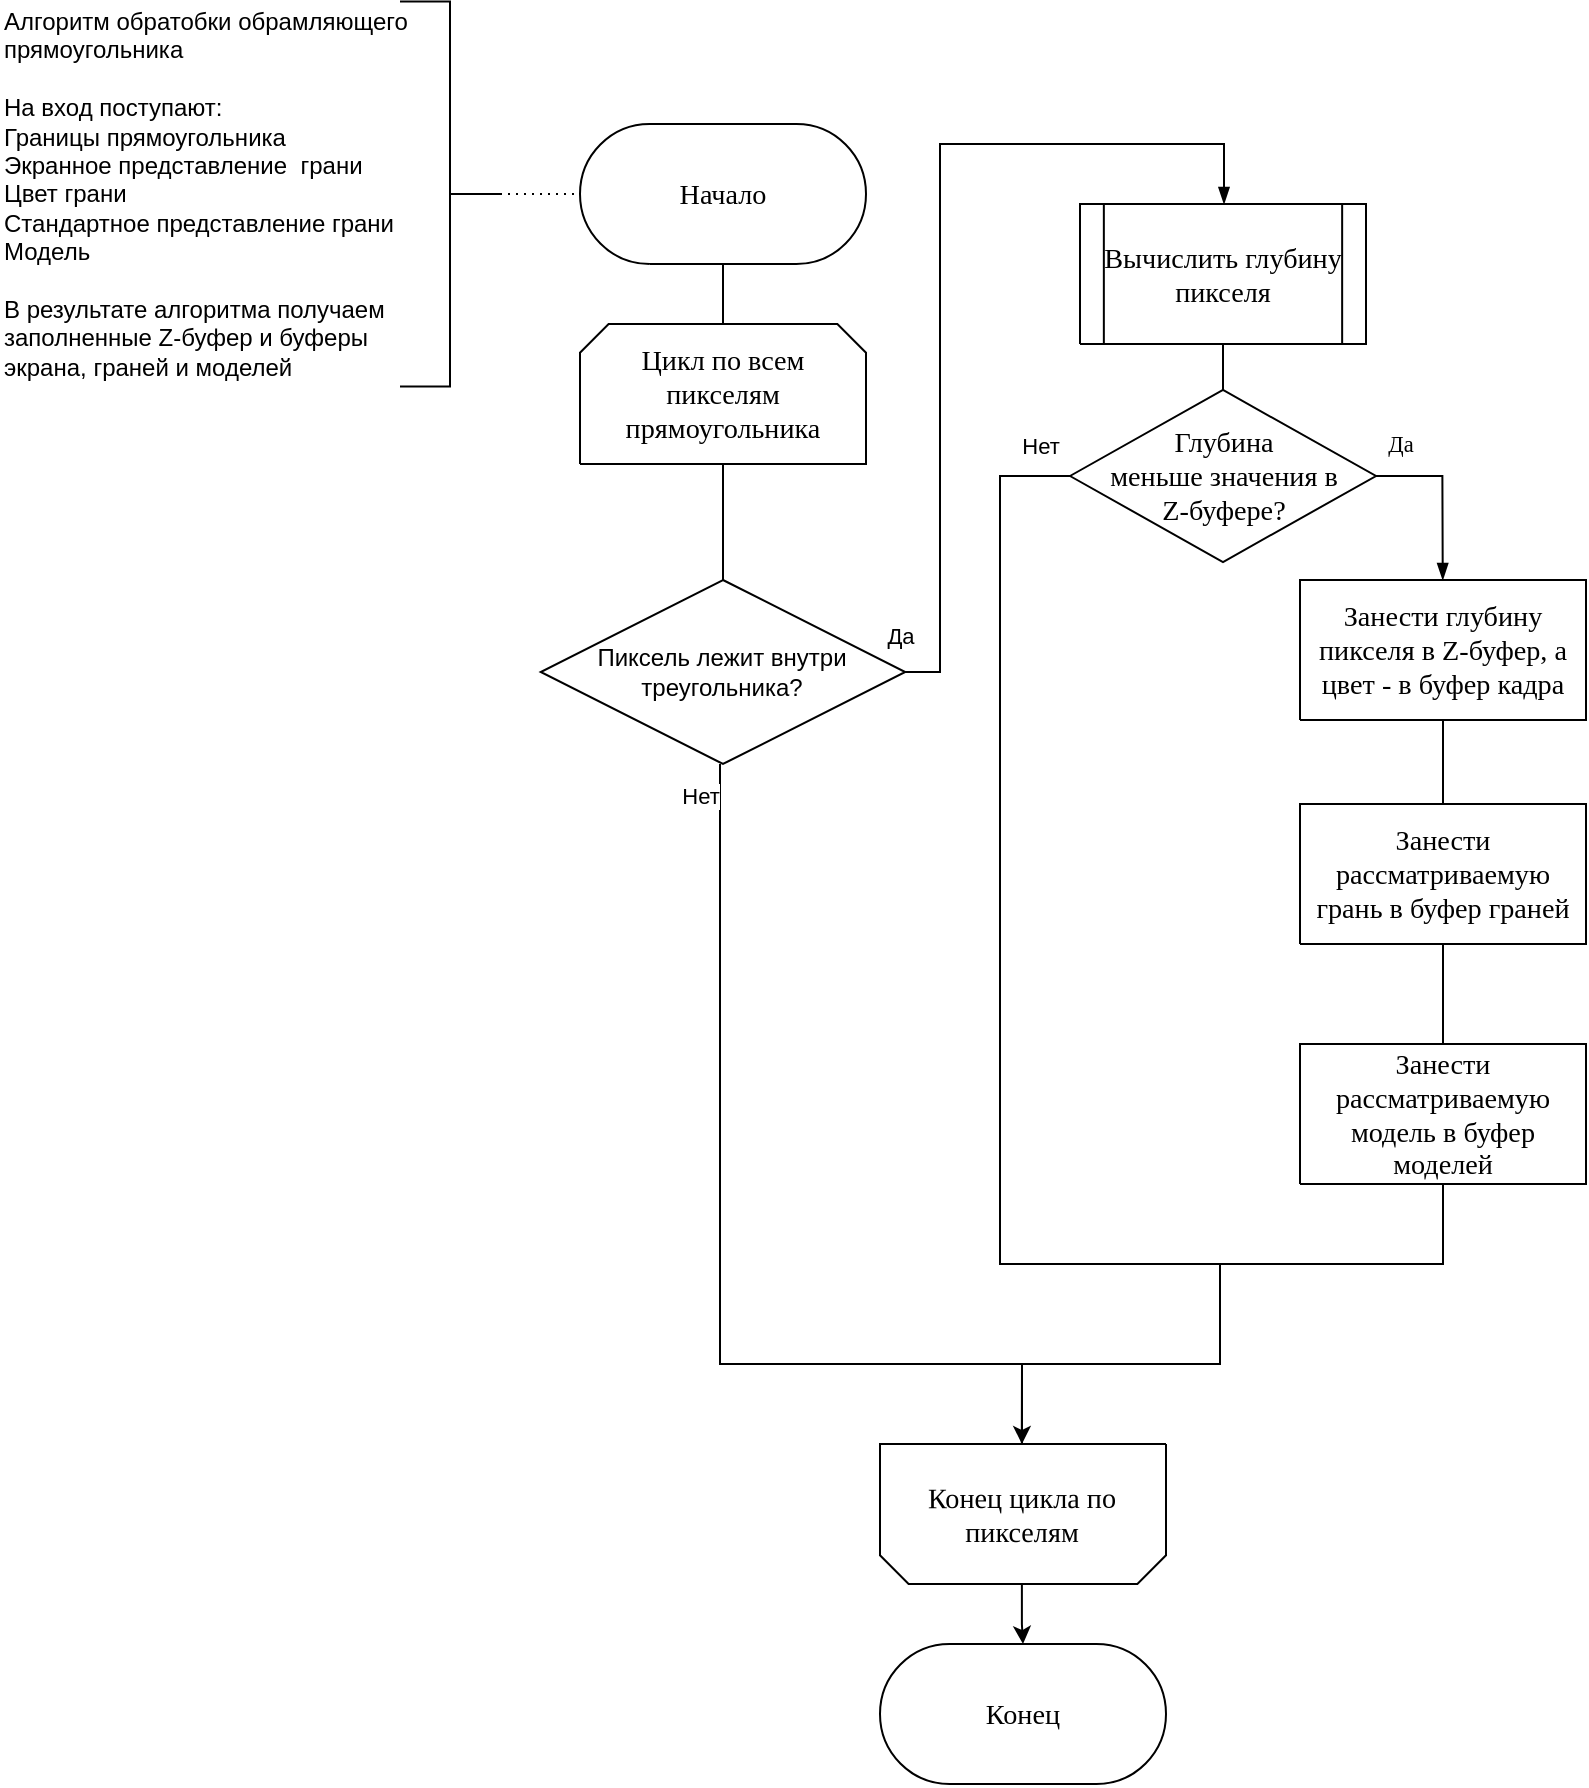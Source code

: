 <mxfile version="18.0.6" type="device" pages="2"><diagram name="Страница-1" id="Page-1"><mxGraphModel dx="1609" dy="584" grid="1" gridSize="10" guides="1" tooltips="1" connect="1" arrows="1" fold="1" page="1" pageScale="1" pageWidth="827" pageHeight="1169" math="0" shadow="0"><root><mxCell id="0"/><mxCell id="1" value="Блок-схема" parent="0"/><mxCell id="NuBtudPCCwP7fEd4hrq9-27" style="rounded=0;orthogonalLoop=1;jettySize=auto;html=1;endArrow=none;endFill=0;" parent="1" source="3" target="6" edge="1"><mxGeometry relative="1" as="geometry"/></mxCell><mxCell id="3" value="&lt;div style=&quot;font-size: 1px&quot;&gt;&lt;font style=&quot;font-size:14.11px;font-family:Calibri;color:#000000;direction:ltr;letter-spacing:0px;line-height:120%;opacity:1&quot;&gt;Начало&lt;br/&gt;&lt;/font&gt;&lt;/div&gt;" style="verticalAlign=middle;align=center;vsdxID=2;fillColor=#FFFFFF;gradientColor=none;shape=stencil(tVLREoIgEPwaHmkIMj/A7D+YRGUicA5K+/ugs8ly9KXp7W5372BhiSh8KztFOPMB3Fn1ugotEQfCubatAh1iRURJRFE7UA24q62w72RSpuribmnDgHN8txEiTXF2R2TL2LM/otxoO5Hn2Wafr8klnCIH8+0w6jOULy988VQO2lNwQQbt7AdnJDSKxqNobWQz3gMp3yvVTeAVL3PrPzlZfsm/eInF+09rbQxGYsp/ZyBCmB9RPgA=);strokeColor=#000000;spacingTop=-1;spacingBottom=-1;spacingLeft=-1;spacingRight=-1;points=[[0.5,0,0],[0.5,0.5,0],[1,0.5,0]];labelBackgroundColor=none;rounded=0;html=1;whiteSpace=wrap;" parent="1" vertex="1"><mxGeometry x="200" y="110" width="143" height="70" as="geometry"/></mxCell><mxCell id="6" value="&lt;div style=&quot;font-size: 1px&quot;&gt;&lt;font style=&quot;font-size:14.11px;font-family:Calibri;color:#000000;direction:ltr;letter-spacing:0px;line-height:120%;opacity:1&quot;&gt;Цикл по всем пикселям прямоугольника&lt;br/&gt;&lt;/font&gt;&lt;/div&gt;" style="verticalAlign=middle;align=center;vsdxID=5;fillColor=#FFFFFF;gradientColor=none;shape=stencil(xZTbDoIwDIafZpeQsUnUaw+Jj7HogMa5kTIV3t6RaXSiCInGux7+tvmapoQvqkKUkjBaWTR7eYadLQhfEsZAFxLBOovwFeGLzKDM0Rz1zvulaJWtdTCntkPt62hbwWjjvYR6f+2lCvSD9Jb8hljg1uXwKt7oDDTYxldg8yr6oS+tI1FDFaGxwoLRAZ0SmMvIzYwyJfIgVZ2lLDvhQUiMxmn6HiqJJ7MQiMc07YW5dxyNk4zGmYeze8GHKscuaNpZEAsW9Mf1/OZ8/3a8vTjOuP+HDJTy7+Ux//xPXMj/Ir66AA==);points=[[1,0.5,0],[0.5,0.5,0],[0.5,0,0],[0.05,0.1,0],[0.95,0.1,0],[1,0.1,0]];labelBackgroundColor=none;rounded=0;html=1;whiteSpace=wrap;" parent="1" vertex="1"><mxGeometry x="200" y="210" width="143" height="70" as="geometry"/></mxCell><mxCell id="8" value="&lt;div style=&quot;font-size: 1px&quot;&gt;&lt;font style=&quot;font-size:14.11px;font-family:Calibri;color:#000000;direction:ltr;letter-spacing:0px;line-height:120%;opacity:1&quot;&gt;Вычислить глубину пикселя&lt;br/&gt;&lt;/font&gt;&lt;/div&gt;" style="verticalAlign=middle;align=center;vsdxID=7;fillColor=#FFFFFF;gradientColor=none;shape=stencil(nZLdDoMgDIWfprcG6WLctXPvYSIKGQODzG1vP0izHzEuxrtz6NeSUwCsRtkMAjgbvbMXcVetl4An4FwZKZzyQQHWgFVnneidvZmW/NBEMqqrneKEB/Wx2MHZk1zOyJ8J1cr8oO/iLvgPuhNMrg/im7FTWtOKPvW1BZQZHrbHWtAzdj75mGdFsX30El/Pl2QLIn3vcER/BesX);strokeColor=#000000;spacingTop=-1;spacingBottom=-1;spacingLeft=-1;spacingRight=-1;points=[[1,0.5,0],[0.5,0.5,0],[0.5,0,0]];labelBackgroundColor=none;rounded=0;html=1;whiteSpace=wrap;" parent="1" vertex="1"><mxGeometry x="450" y="150" width="143" height="70" as="geometry"/></mxCell><mxCell id="9" style="vsdxID=8;fillColor=#FFFFFF;gradientColor=none;shape=stencil(UzV2Ls5ILEhVNTIoLinKz04tz0wpyVA1dlE1MsrMy0gtyiwBslSNXVWNndPyi1LTi/JL81Ig/IJEkEoQKze/DGRCBUSfAUiHkUElhGcK4bpBVOZk5iGpNEVVikeloQHZpsK0YlWLz1QgA+HFtMycHEgIIcujBwlQCBKcxq4A);strokeColor=#000000;spacingTop=-1;spacingBottom=-1;spacingLeft=-1;spacingRight=-1;points=[[1,0.5,0],[0.5,0,0],[0.5,0,0]];labelBackgroundColor=none;rounded=0;html=1;whiteSpace=wrap;" parent="1" vertex="1"><mxGeometry x="445" y="243" width="153" height="86" as="geometry"/></mxCell><mxCell id="10" value="&lt;div style=&quot;font-size: 1px&quot;&gt;&lt;p style=&quot;align:center;margin-left:0;margin-right:0;margin-top:0px;margin-bottom:0px;text-indent:0;valign:middle;direction:ltr;&quot;&gt;&lt;font style=&quot;font-size:14.11px;font-family:Calibri;color:#000000;direction:ltr;letter-spacing:0px;line-height:120%;opacity:1&quot;&gt;Глубина &lt;br&gt;меньше значения в Z-буфере&lt;/font&gt;&lt;font style=&quot;font-size:14.11px;font-family:Themed;color:#000000;direction:ltr;letter-spacing:0px;line-height:120%;opacity:1&quot;&gt;?&lt;br&gt;&lt;/font&gt;&lt;/p&gt;&lt;/div&gt;" style="text;vsdxID=8;fillColor=none;gradientColor=none;strokeColor=none;spacingTop=-1;spacingBottom=-1;spacingLeft=-1;spacingRight=-1;points=[[1,0.5,0],[0.5,0,0],[0.5,0,0]];labelBackgroundColor=none;rounded=0;html=1;whiteSpace=wrap;verticalAlign=middle;align=center;;html=1;" parent="9" vertex="1"><mxGeometry x="12.82" y="10.75" width="128.23" height="64.5" as="geometry"/></mxCell><mxCell id="12" value="&lt;div style=&quot;font-size: 1px&quot;&gt;&lt;p style=&quot;align:center;margin-left:0;margin-right:0;margin-top:0px;margin-bottom:0px;text-indent:0;valign:middle;direction:ltr;&quot;&gt;&lt;font style=&quot;font-size:14.11px;font-family:Calibri;color:#000000;direction:ltr;letter-spacing:0px;line-height:120%;opacity:1&quot;&gt;Занести глубину пикселя в Z-буфер, а цвет - в буфер кадра&lt;/font&gt;&lt;font style=&quot;font-size:14.11px;font-family:Themed;color:#000000;direction:ltr;letter-spacing:0px;line-height:120%;opacity:1&quot;&gt;&lt;br&gt;&lt;/font&gt;&lt;/p&gt;&lt;/div&gt;" style="verticalAlign=middle;align=center;vsdxID=11;fillColor=#FFFFFF;gradientColor=none;shape=stencil(nZBLDoAgDERP0z3SIyjew0SURgSD+Lu9kMZoXLhwN9O+tukAlrNpJg1SzDH4QW/URgNYgZTkjA4UkwJUgGXng+6DX1zLfmoymdXo17xh5zmRJ6Q42BWCfc2oJfdAr+Yv+AP9Cb7OJ3H/2JG1HNGz/84klThPVCc=);strokeColor=#000000;spacingTop=-1;spacingBottom=-1;spacingLeft=-1;spacingRight=-1;points=[[1,0.5,0],[0.5,0.5,0],[0.5,0,0]];labelBackgroundColor=none;rounded=0;html=1;whiteSpace=wrap;" parent="1" vertex="1"><mxGeometry x="560" y="338" width="143" height="70" as="geometry"/></mxCell><mxCell id="13" style="vsdxID=12;rotation=180;fillColor=#FFFFFF;gradientColor=none;shape=stencil(xZTbDoIwDIafZpeQsUnUaw+Jj7HogMa5kTIV3t6RaXSiCInGux7+tvmapoQvqkKUkjBaWTR7eYadLQhfEsZAFxLBOovwFeGLzKDM0Rz1zvulaJWtdTCntkPt62hbwWjjvYR6f+2lCvSD9Jb8hljg1uXwKt7oDDTYxldg8yr6oS+tI1FDFaGxwoLRAZ0SmMvIzYwyJfIgVZ2lLDvhQUiMxmn6HiqJJ7MQiMc07YW5dxyNk4zGmYeze8GHKscuaNpZEAsW9Mf1/OZ8/3a8vTjOuP+HDJTy7+Ux//xPXMj/Ir66AA==);points=[[1,0.5,0],[0.5,0.5,0],[0.5,0,0],[0.05,0.1,0],[0.95,0.1,0],[1,0.1,0]];labelBackgroundColor=none;rounded=0;html=1;whiteSpace=wrap;" parent="1" vertex="1"><mxGeometry x="350" y="770" width="143" height="70" as="geometry"/></mxCell><mxCell id="14" value="&lt;div style=&quot;font-size: 1px&quot;&gt;&lt;font style=&quot;font-size:14.11px;font-family:Calibri;color:#000000;direction:ltr;letter-spacing:0px;line-height:120%;opacity:1&quot;&gt;Конец цикла по пикселям&lt;br/&gt;&lt;/font&gt;&lt;/div&gt;" style="text;vsdxID=12;rotation=359.91;fillColor=none;gradientColor=none;points=[[1,0.5,0],[0.5,0.5,0],[0.5,0,0],[0.05,0.1,0],[0.95,0.1,0],[1,0.1,0]];labelBackgroundColor=none;rounded=0;html=1;whiteSpace=wrap;verticalAlign=middle;align=center;strokeColor=none;;html=1;" parent="13" vertex="1"><mxGeometry x="-1" width="143.87" height="70" as="geometry"/></mxCell><mxCell id="15" value="&lt;div style=&quot;font-size: 1px&quot;&gt;&lt;font style=&quot;font-size:14.11px;font-family:Calibri;color:#000000;direction:ltr;letter-spacing:0px;line-height:120%;opacity:1&quot;&gt;Конец&lt;br/&gt;&lt;/font&gt;&lt;/div&gt;" style="verticalAlign=middle;align=center;vsdxID=13;fillColor=#FFFFFF;gradientColor=none;shape=stencil(tVLREoIgEPwaHmkIMj/A7D+YRGUicA5K+/ugs8ly9KXp7W5372BhiSh8KztFOPMB3Fn1ugotEQfCubatAh1iRURJRFE7UA24q62w72RSpuribmnDgHN8txEiTXF2R2TL2LM/otxoO5Hn2Wafr8klnCIH8+0w6jOULy988VQO2lNwQQbt7AdnJDSKxqNobWQz3gMp3yvVTeAVL3PrPzlZfsm/eInF+09rbQxGYsp/ZyBCmB9RPgA=);strokeColor=#000000;spacingTop=-1;spacingBottom=-1;spacingLeft=-1;spacingRight=-1;points=[[0.5,0,0],[0.5,0.5,0],[1,0.5,0]];labelBackgroundColor=none;rounded=0;html=1;whiteSpace=wrap;" parent="1" vertex="1"><mxGeometry x="350" y="870" width="143" height="70" as="geometry"/></mxCell><mxCell id="18" style="vsdxID=27;startArrow=none;endArrow=classic;startSize=6;endSize=6;spacingTop=0;spacingBottom=0;spacingLeft=0;spacingRight=0;verticalAlign=middle;html=1;labelBackgroundColor=#ffffff;rounded=0;exitX=0;exitY=0.5;exitDx=0;exitDy=0;exitPerimeter=0;endFill=1;edgeStyle=orthogonalEdgeStyle;" parent="1" source="9" target="14" edge="1"><mxGeometry relative="1" as="geometry"><mxPoint as="offset"/><Array as="points"><mxPoint x="410" y="286"/><mxPoint x="410" y="680"/><mxPoint x="520" y="680"/><mxPoint x="520" y="730"/><mxPoint x="421" y="730"/></Array><mxPoint x="480" y="790" as="targetPoint"/></mxGeometry></mxCell><mxCell id="dFXKLUOMHwdeW1KOjUzI-35" value="Нет" style="edgeLabel;html=1;align=center;verticalAlign=middle;resizable=0;points=[];" parent="18" vertex="1" connectable="0"><mxGeometry x="-0.856" relative="1" as="geometry"><mxPoint x="20" y="-33" as="offset"/></mxGeometry></mxCell><mxCell id="dFXKLUOMHwdeW1KOjUzI-27" value="Пиксель лежит внутри треугольника?" style="strokeWidth=1;html=1;shape=mxgraph.flowchart.decision;whiteSpace=wrap;" parent="1" vertex="1"><mxGeometry x="180.37" y="338" width="182.25" height="92" as="geometry"/></mxCell><mxCell id="dFXKLUOMHwdeW1KOjUzI-29" style="vsdxID=19;edgeStyle=orthogonalEdgeStyle;startArrow=none;endArrow=blockThin;startSize=6;endSize=6;spacingTop=0;spacingBottom=0;spacingLeft=0;spacingRight=0;verticalAlign=middle;html=1;labelBackgroundColor=#ffffff;rounded=0;exitX=1;exitY=0.5;exitDx=0;exitDy=0;exitPerimeter=0;" parent="1" source="dFXKLUOMHwdeW1KOjUzI-27" target="8" edge="1"><mxGeometry relative="1" as="geometry"><mxPoint x="10" y="-1" as="offset"/><Array as="points"><mxPoint x="380" y="384"/><mxPoint x="380" y="120"/><mxPoint x="522" y="120"/></Array><mxPoint x="281.5" y="583" as="sourcePoint"/><mxPoint x="281.5" y="620" as="targetPoint"/></mxGeometry></mxCell><mxCell id="dFXKLUOMHwdeW1KOjUzI-30" value="Да" style="edgeLabel;html=1;align=center;verticalAlign=middle;resizable=0;points=[];" parent="dFXKLUOMHwdeW1KOjUzI-29" vertex="1" connectable="0"><mxGeometry x="-0.467" y="-1" relative="1" as="geometry"><mxPoint x="-21" y="85" as="offset"/></mxGeometry></mxCell><mxCell id="dFXKLUOMHwdeW1KOjUzI-31" style="vsdxID=19;edgeStyle=orthogonalEdgeStyle;startArrow=none;endArrow=none;startSize=6;endSize=6;spacingTop=0;spacingBottom=0;spacingLeft=0;spacingRight=0;verticalAlign=middle;html=1;labelBackgroundColor=#ffffff;rounded=0;endFill=0;" parent="1" source="dFXKLUOMHwdeW1KOjUzI-27" target="14" edge="1"><mxGeometry relative="1" as="geometry"><mxPoint x="10" y="-1" as="offset"/><Array as="points"><mxPoint x="270" y="730"/><mxPoint x="421" y="730"/></Array><mxPoint x="281.5" y="583" as="sourcePoint"/><mxPoint x="270" y="820" as="targetPoint"/></mxGeometry></mxCell><mxCell id="dFXKLUOMHwdeW1KOjUzI-32" value="Нет" style="edgeLabel;html=1;align=center;verticalAlign=middle;resizable=0;points=[];" parent="dFXKLUOMHwdeW1KOjUzI-31" vertex="1" connectable="0"><mxGeometry x="-0.936" y="1" relative="1" as="geometry"><mxPoint x="-11" as="offset"/></mxGeometry></mxCell><mxCell id="dFXKLUOMHwdeW1KOjUzI-34" style="vsdxID=15;edgeStyle=orthogonalEdgeStyle;startArrow=none;endArrow=none;startSize=6;endSize=6;spacingTop=0;spacingBottom=0;spacingLeft=0;spacingRight=0;verticalAlign=middle;html=1;labelBackgroundColor=#ffffff;rounded=0;endFill=0;" parent="1" source="8" target="9" edge="1"><mxGeometry relative="1" as="geometry"><mxPoint x="10" y="-1" as="offset"/><mxPoint x="281" y="243" as="sourcePoint"/><mxPoint x="281" y="258" as="targetPoint"/></mxGeometry></mxCell><mxCell id="Rw4bDCpxekjBOHLRv8_o-29" value="" style="edgeStyle=orthogonalEdgeStyle;rounded=0;orthogonalLoop=1;jettySize=auto;html=1;" parent="1" source="14" target="15" edge="1"><mxGeometry relative="1" as="geometry"/></mxCell><mxCell id="Rw4bDCpxekjBOHLRv8_o-31" style="vsdxID=23;edgeStyle=none;startArrow=none;endArrow=none;startSize=9;endSize=9;spacingTop=0;spacingBottom=0;spacingLeft=0;spacingRight=0;verticalAlign=middle;html=1;labelBackgroundColor=#ffffff;rounded=0;endFill=0;" parent="1" source="12" target="Rw4bDCpxekjBOHLRv8_o-27" edge="1"><mxGeometry relative="1" as="geometry"><mxPoint x="10" as="offset"/><Array as="points"/><mxPoint x="642" y="393" as="sourcePoint"/><mxPoint x="642" y="409" as="targetPoint"/></mxGeometry></mxCell><mxCell id="Tw43mQ1H2t9aKIR82-5H-27" value="" style="strokeWidth=1;html=1;shape=mxgraph.flowchart.annotation_2;align=left;labelPosition=right;pointerEvents=1;rotation=-180;" parent="1" vertex="1"><mxGeometry x="110" y="48.75" width="50" height="192.5" as="geometry"/></mxCell><mxCell id="Tw43mQ1H2t9aKIR82-5H-28" value="" style="endArrow=none;dashed=1;html=1;dashPattern=1 3;strokeWidth=1;rounded=0;exitX=0;exitY=0.5;exitDx=0;exitDy=0;exitPerimeter=0;" parent="1" source="Tw43mQ1H2t9aKIR82-5H-27" target="3" edge="1"><mxGeometry width="50" height="50" relative="1" as="geometry"><mxPoint x="90" y="300" as="sourcePoint"/><mxPoint x="140" y="250" as="targetPoint"/></mxGeometry></mxCell><mxCell id="Tw43mQ1H2t9aKIR82-5H-29" value="Алгоритм обратобки обрамляющего&amp;nbsp;&lt;br&gt;прямоугольника&lt;br&gt;&lt;br&gt;На вход поступают:&lt;br&gt;Границы прямоугольника&lt;br&gt;&lt;div style=&quot;&quot;&gt;&lt;span style=&quot;background-color: initial;&quot;&gt;Экранное представление&amp;nbsp; грани&lt;/span&gt;&lt;/div&gt;&lt;div style=&quot;&quot;&gt;&lt;span style=&quot;background-color: initial;&quot;&gt;Цвет грани&lt;/span&gt;&lt;/div&gt;&lt;div style=&quot;&quot;&gt;&lt;span style=&quot;background-color: initial;&quot;&gt;Стандартное представление грани&lt;br&gt;Модель&lt;/span&gt;&lt;/div&gt;&lt;div style=&quot;&quot;&gt;&lt;span style=&quot;background-color: initial;&quot;&gt;&lt;br&gt;&lt;/span&gt;&lt;/div&gt;&lt;div style=&quot;&quot;&gt;&lt;span style=&quot;background-color: initial;&quot;&gt;В результате алгоритма получаем&amp;nbsp;&lt;/span&gt;&lt;/div&gt;&lt;div style=&quot;&quot;&gt;&lt;span style=&quot;background-color: initial;&quot;&gt;заполненные Z-буфер и буферы&amp;nbsp;&lt;/span&gt;&lt;/div&gt;&lt;div style=&quot;&quot;&gt;&lt;span style=&quot;background-color: initial;&quot;&gt;экрана, граней и моделей&lt;/span&gt;&lt;/div&gt;" style="text;html=1;align=left;verticalAlign=middle;resizable=0;points=[];autosize=1;strokeColor=none;fillColor=none;" parent="1" vertex="1"><mxGeometry x="-90" y="50" width="220" height="190" as="geometry"/></mxCell><mxCell id="2" value="Соединительная линия" parent="0"/><mxCell id="17" parent="2" vertex="1"><mxGeometry x="516" y="489" as="geometry"/></mxCell><mxCell id="20" style="vsdxID=24;edgeStyle=orthogonalEdgeStyle;startArrow=none;endArrow=none;startSize=9;endSize=9;spacingTop=0;spacingBottom=0;spacingLeft=0;spacingRight=0;verticalAlign=middle;html=1;labelBackgroundColor=#ffffff;rounded=0;endFill=0;" parent="2" source="ruXme1hv29dGB2I5efF--27" target="14" edge="1"><mxGeometry relative="1" as="geometry"><mxPoint as="offset"/><Array as="points"><mxPoint x="632" y="680"/><mxPoint x="520" y="680"/><mxPoint x="520" y="730"/><mxPoint x="421" y="730"/></Array><mxPoint x="650" y="590" as="sourcePoint"/><mxPoint x="450" y="830" as="targetPoint"/></mxGeometry></mxCell><mxCell id="22" value="&lt;div style=&quot;font-size: 1px&quot;&gt;&lt;font style=&quot;font-size:11.29px;font-family:Calibri;color:#000000;direction:ltr;letter-spacing:0px;line-height:120%;opacity:1&quot;&gt;Да&lt;br/&gt;&lt;/font&gt;&lt;/div&gt;" style="vsdxID=22;edgeStyle=none;startArrow=none;endArrow=blockThin;startSize=6;endSize=6;spacingTop=0;spacingBottom=0;spacingLeft=0;spacingRight=0;verticalAlign=middle;html=1;labelBackgroundColor=#ffffff;rounded=0;align=center;exitX=1;exitY=0.5;exitDx=0;exitDy=0;exitPerimeter=0;" parent="2" source="9" target="12" edge="1"><mxGeometry x="-0.718" y="16" relative="1" as="geometry"><mxPoint as="offset"/><Array as="points"><mxPoint x="631.19" y="286"/></Array><mxPoint x="632" y="313" as="targetPoint"/></mxGeometry></mxCell><mxCell id="24" style="vsdxID=19;startArrow=none;endArrow=none;startSize=6;endSize=6;spacingTop=0;spacingBottom=0;spacingLeft=0;spacingRight=0;verticalAlign=middle;html=1;labelBackgroundColor=#ffffff;rounded=0;endFill=0;" parent="2" source="6" target="dFXKLUOMHwdeW1KOjUzI-27" edge="1"><mxGeometry relative="1" as="geometry"><mxPoint x="10" y="-1" as="offset"/></mxGeometry></mxCell><mxCell id="ruXme1hv29dGB2I5efF--28" value="" style="edgeStyle=orthogonalEdgeStyle;rounded=0;orthogonalLoop=1;jettySize=auto;html=1;endArrow=none;endFill=0;" parent="2" source="Rw4bDCpxekjBOHLRv8_o-27" target="ruXme1hv29dGB2I5efF--27" edge="1"><mxGeometry relative="1" as="geometry"/></mxCell><mxCell id="Rw4bDCpxekjBOHLRv8_o-27" value="&lt;div style=&quot;font-size: 1px&quot;&gt;&lt;p style=&quot;align:center;margin-left:0;margin-right:0;margin-top:0px;margin-bottom:0px;text-indent:0;valign:middle;direction:ltr;&quot;&gt;&lt;font style=&quot;font-size:14.11px;font-family:Calibri;color:#000000;direction:ltr;letter-spacing:0px;line-height:120%;opacity:1&quot;&gt;Занести рассматриваемую грань в буфер граней&lt;/font&gt;&lt;font style=&quot;font-size:14.11px;font-family:Themed;color:#000000;direction:ltr;letter-spacing:0px;line-height:120%;opacity:1&quot;&gt;&lt;br&gt;&lt;/font&gt;&lt;/p&gt;&lt;/div&gt;" style="verticalAlign=middle;align=center;vsdxID=11;fillColor=#FFFFFF;gradientColor=none;shape=stencil(nZBLDoAgDERP0z3SIyjew0SURgSD+Lu9kMZoXLhwN9O+tukAlrNpJg1SzDH4QW/URgNYgZTkjA4UkwJUgGXng+6DX1zLfmoymdXo17xh5zmRJ6Q42BWCfc2oJfdAr+Yv+AP9Cb7OJ3H/2JG1HNGz/84klThPVCc=);strokeColor=#000000;spacingTop=-1;spacingBottom=-1;spacingLeft=-1;spacingRight=-1;points=[[1,0.5,0],[0.5,0.5,0],[0.5,0,0]];labelBackgroundColor=none;rounded=0;html=1;whiteSpace=wrap;" parent="2" vertex="1"><mxGeometry x="560" y="450" width="143" height="70" as="geometry"/></mxCell><mxCell id="ruXme1hv29dGB2I5efF--27" value="&lt;div style=&quot;font-size: 1px&quot;&gt;&lt;p style=&quot;align:center;margin-left:0;margin-right:0;margin-top:0px;margin-bottom:0px;text-indent:0;valign:middle;direction:ltr;&quot;&gt;&lt;font style=&quot;font-size:14.11px;font-family:Calibri;color:#000000;direction:ltr;letter-spacing:0px;line-height:120%;opacity:1&quot;&gt;Занести рассматриваемую модель в буфер моделей&lt;/font&gt;&lt;font style=&quot;font-size:14.11px;font-family:Themed;color:#000000;direction:ltr;letter-spacing:0px;line-height:120%;opacity:1&quot;&gt;&lt;br&gt;&lt;/font&gt;&lt;/p&gt;&lt;/div&gt;" style="verticalAlign=middle;align=center;vsdxID=11;fillColor=#FFFFFF;gradientColor=none;shape=stencil(nZBLDoAgDERP0z3SIyjew0SURgSD+Lu9kMZoXLhwN9O+tukAlrNpJg1SzDH4QW/URgNYgZTkjA4UkwJUgGXng+6DX1zLfmoymdXo17xh5zmRJ6Q42BWCfc2oJfdAr+Yv+AP9Cb7OJ3H/2JG1HNGz/84klThPVCc=);strokeColor=#000000;spacingTop=-1;spacingBottom=-1;spacingLeft=-1;spacingRight=-1;points=[[1,0.5,0],[0.5,0.5,0],[0.5,0,0]];labelBackgroundColor=none;rounded=0;html=1;whiteSpace=wrap;" parent="2" vertex="1"><mxGeometry x="560" y="570" width="143" height="70" as="geometry"/></mxCell></root></mxGraphModel></diagram><diagram id="_i6q5_CocZhzyHTkLDYg" name="Страница 2"><mxGraphModel dx="626" dy="1636" grid="1" gridSize="10" guides="1" tooltips="1" connect="1" arrows="1" fold="1" page="1" pageScale="1" pageWidth="827" pageHeight="1169" math="0" shadow="0"><root><mxCell id="0"/><mxCell id="1" parent="0"/><mxCell id="5YTluIzvVAc7P4RYTLUH-1" value="&lt;div style=&quot;font-size: 1px&quot;&gt;&lt;font style=&quot;font-size:14.11px;font-family:Calibri;color:#000000;direction:ltr;letter-spacing:0px;line-height:120%;opacity:1&quot;&gt;Начало&lt;br/&gt;&lt;/font&gt;&lt;/div&gt;" style="verticalAlign=middle;align=center;vsdxID=2;fillColor=#FFFFFF;gradientColor=none;shape=stencil(tVLREoIgEPwaHmkIMj/A7D+YRGUicA5K+/ugs8ly9KXp7W5372BhiSh8KztFOPMB3Fn1ugotEQfCubatAh1iRURJRFE7UA24q62w72RSpuribmnDgHN8txEiTXF2R2TL2LM/otxoO5Hn2Wafr8klnCIH8+0w6jOULy988VQO2lNwQQbt7AdnJDSKxqNobWQz3gMp3yvVTeAVL3PrPzlZfsm/eInF+09rbQxGYsp/ZyBCmB9RPgA=);strokeColor=#000000;spacingTop=-1;spacingBottom=-1;spacingLeft=-1;spacingRight=-1;points=[[0.5,0,0],[0.5,0.5,0],[1,0.5,0]];labelBackgroundColor=none;rounded=0;html=1;whiteSpace=wrap;" parent="1" vertex="1"><mxGeometry x="166.5" y="-320" width="210" height="130" as="geometry"/></mxCell><mxCell id="m3vfV_eUUNE6yQQFLWTT-5" value="" style="rounded=0;orthogonalLoop=1;jettySize=auto;html=1;endArrow=none;endFill=0;" parent="1" source="5YTluIzvVAc7P4RYTLUH-2" target="m3vfV_eUUNE6yQQFLWTT-1" edge="1"><mxGeometry relative="1" as="geometry"/></mxCell><mxCell id="5YTluIzvVAc7P4RYTLUH-2" value="&lt;div style=&quot;font-size: 1px&quot;&gt;&lt;font style=&quot;font-size:14.11px;font-family:Calibri;color:#000000;direction:ltr;letter-spacing:0px;line-height:120%;opacity:1&quot;&gt;Цикл по всем потокам&lt;br&gt;&lt;/font&gt;&lt;/div&gt;" style="verticalAlign=middle;align=center;vsdxID=5;fillColor=#FFFFFF;gradientColor=none;shape=stencil(xZTbDoIwDIafZpeQsUnUaw+Jj7HogMa5kTIV3t6RaXSiCInGux7+tvmapoQvqkKUkjBaWTR7eYadLQhfEsZAFxLBOovwFeGLzKDM0Rz1zvulaJWtdTCntkPt62hbwWjjvYR6f+2lCvSD9Jb8hljg1uXwKt7oDDTYxldg8yr6oS+tI1FDFaGxwoLRAZ0SmMvIzYwyJfIgVZ2lLDvhQUiMxmn6HiqJJ7MQiMc07YW5dxyNk4zGmYeze8GHKscuaNpZEAsW9Mf1/OZ8/3a8vTjOuP+HDJTy7+Ux//xPXMj/Ir66AA==);points=[[1,0.5,0],[0.5,0.5,0],[0.5,0,0],[0.05,0.1,0],[0.95,0.1,0],[1,0.1,0]];labelBackgroundColor=none;rounded=0;html=1;whiteSpace=wrap;" parent="1" vertex="1"><mxGeometry x="166.5" y="680" width="210" height="130" as="geometry"/></mxCell><mxCell id="5YTluIzvVAc7P4RYTLUH-3" value="&lt;div style=&quot;font-size: 1px&quot;&gt;&lt;font style=&quot;font-size:14.11px;font-family:Calibri;color:#000000;direction:ltr;letter-spacing:0px;line-height:120%;opacity:1&quot;&gt;Вычислить ограничивающий прямоугольник&amp;nbsp;&lt;/font&gt;&lt;/div&gt;&lt;div style=&quot;font-size: 1px&quot;&gt;&lt;font style=&quot;font-size:14.11px;font-family:Calibri;color:#000000;direction:ltr;letter-spacing:0px;line-height:120%;opacity:1&quot;&gt;грани (framingRect)&lt;br&gt;&lt;/font&gt;&lt;/div&gt;" style="verticalAlign=middle;align=center;vsdxID=6;fillColor=#FFFFFF;gradientColor=none;shape=stencil(nZLdDoMgDIWfprcG6WLctXPvYSIKGQODzG1vP0izHzEuxrtz6NeSUwCsRtkMAjgbvbMXcVetl4An4FwZKZzyQQHWgFVnneidvZmW/NBEMqqrneKEB/Wx2MHZk1zOyJ8J1cr8oO/iLvgPuhNMrg/im7FTWtOKPvW1BZQZHrbHWtAzdj75mGdFsX30El/Pl2QLIn3vcER/BesX);strokeColor=#000000;spacingTop=-1;spacingBottom=-1;spacingLeft=-1;spacingRight=-1;points=[[1,0.5,0],[0.5,0.5,0],[0.5,0,0]];labelBackgroundColor=none;rounded=0;html=1;whiteSpace=wrap;" parent="1" vertex="1"><mxGeometry x="166.5" y="50" width="210" height="130" as="geometry"/></mxCell><mxCell id="5YTluIzvVAc7P4RYTLUH-9" style="vsdxID=12;rotation=180;fillColor=#FFFFFF;gradientColor=none;shape=stencil(xZTbDoIwDIafZpeQsUnUaw+Jj7HogMa5kTIV3t6RaXSiCInGux7+tvmapoQvqkKUkjBaWTR7eYadLQhfEsZAFxLBOovwFeGLzKDM0Rz1zvulaJWtdTCntkPt62hbwWjjvYR6f+2lCvSD9Jb8hljg1uXwKt7oDDTYxldg8yr6oS+tI1FDFaGxwoLRAZ0SmMvIzYwyJfIgVZ2lLDvhQUiMxmn6HiqJJ7MQiMc07YW5dxyNk4zGmYeze8GHKscuaNpZEAsW9Mf1/OZ8/3a8vTjOuP+HDJTy7+Ux//xPXMj/Ir66AA==);points=[[1,0.5,0],[0.5,0.5,0],[0.5,0,0],[0.05,0.1,0],[0.95,0.1,0],[1,0.1,0]];labelBackgroundColor=none;rounded=0;html=1;whiteSpace=wrap;" parent="1" vertex="1"><mxGeometry x="531.47" y="889" width="210" height="130" as="geometry"/></mxCell><mxCell id="5YTluIzvVAc7P4RYTLUH-10" value="&lt;div style=&quot;font-size: 1px&quot;&gt;&lt;font style=&quot;font-size:14.11px;font-family:Calibri;color:#000000;direction:ltr;letter-spacing:0px;line-height:120%;opacity:1&quot;&gt;Конец цикла по потокам&lt;br&gt;&lt;/font&gt;&lt;/div&gt;" style="text;vsdxID=12;rotation=359.91;fillColor=none;gradientColor=none;points=[[1,0.5,0],[0.5,0.5,0],[0.5,0,0],[0.05,0.1,0],[0.95,0.1,0],[1,0.1,0]];labelBackgroundColor=none;rounded=0;html=1;whiteSpace=wrap;verticalAlign=middle;align=center;strokeColor=none;;html=1;" parent="5YTluIzvVAc7P4RYTLUH-9" vertex="1"><mxGeometry x="-1.469" width="211.278" height="130" as="geometry"/></mxCell><mxCell id="5YTluIzvVAc7P4RYTLUH-11" value="&lt;div style=&quot;font-size: 1px&quot;&gt;&lt;font style=&quot;font-size:14.11px;font-family:Calibri;color:#000000;direction:ltr;letter-spacing:0px;line-height:120%;opacity:1&quot;&gt;Конец&lt;br/&gt;&lt;/font&gt;&lt;/div&gt;" style="verticalAlign=middle;align=center;vsdxID=13;fillColor=#FFFFFF;gradientColor=none;shape=stencil(tVLREoIgEPwaHmkIMj/A7D+YRGUicA5K+/ugs8ly9KXp7W5372BhiSh8KztFOPMB3Fn1ugotEQfCubatAh1iRURJRFE7UA24q62w72RSpuribmnDgHN8txEiTXF2R2TL2LM/otxoO5Hn2Wafr8klnCIH8+0w6jOULy988VQO2lNwQQbt7AdnJDSKxqNobWQz3gMp3yvVTeAVL3PrPzlZfsm/eInF+09rbQxGYsp/ZyBCmB9RPgA=);strokeColor=#000000;spacingTop=-1;spacingBottom=-1;spacingLeft=-1;spacingRight=-1;points=[[0.5,0,0],[0.5,0.5,0],[1,0.5,0]];labelBackgroundColor=none;rounded=0;html=1;whiteSpace=wrap;" parent="1" vertex="1"><mxGeometry x="530.01" y="1050" width="210" height="130" as="geometry"/></mxCell><mxCell id="5YTluIzvVAc7P4RYTLUH-20" value="" style="rounded=0;orthogonalLoop=1;jettySize=auto;html=1;endArrow=none;endFill=0;" parent="1" source="5YTluIzvVAc7P4RYTLUH-10" target="5YTluIzvVAc7P4RYTLUH-11" edge="1"><mxGeometry relative="1" as="geometry"/></mxCell><mxCell id="5YTluIzvVAc7P4RYTLUH-22" value="" style="strokeWidth=1;html=1;shape=mxgraph.flowchart.annotation_2;align=left;labelPosition=right;pointerEvents=1;rotation=0;" parent="1" vertex="1"><mxGeometry x="440" y="-347.5" width="50" height="185" as="geometry"/></mxCell><mxCell id="5YTluIzvVAc7P4RYTLUH-23" value="" style="endArrow=none;dashed=1;html=1;dashPattern=1 3;strokeWidth=1;rounded=0;exitX=0;exitY=0.5;exitDx=0;exitDy=0;exitPerimeter=0;" parent="1" source="5YTluIzvVAc7P4RYTLUH-22" target="5YTluIzvVAc7P4RYTLUH-1" edge="1"><mxGeometry width="50" height="50" relative="1" as="geometry"><mxPoint x="90" y="300" as="sourcePoint"/><mxPoint x="140" y="250" as="targetPoint"/></mxGeometry></mxCell><mxCell id="5YTluIzvVAc7P4RYTLUH-24" value="Алгоритм обработки грани, &lt;br&gt;использующий многопоточность.&lt;br&gt;&lt;br&gt;На вход поступают:&lt;br&gt;&lt;div style=&quot;&quot;&gt;&lt;span style=&quot;background-color: initial;&quot;&gt;Экранное представление грани&lt;/span&gt;&lt;/div&gt;&lt;div style=&quot;&quot;&gt;&lt;span style=&quot;background-color: initial;&quot;&gt;Цвет грани&lt;/span&gt;&lt;/div&gt;&lt;div style=&quot;&quot;&gt;&lt;span style=&quot;background-color: initial;&quot;&gt;Стандартное представление грани&lt;br&gt;Модель&lt;/span&gt;&lt;/div&gt;&lt;div style=&quot;&quot;&gt;&lt;span style=&quot;background-color: initial;&quot;&gt;&lt;br&gt;&lt;/span&gt;&lt;/div&gt;&lt;div style=&quot;&quot;&gt;&lt;span style=&quot;background-color: initial;&quot;&gt;В результате&amp;nbsp; алгоритма получаем&amp;nbsp;&lt;/span&gt;&lt;/div&gt;&lt;div style=&quot;&quot;&gt;&lt;span style=&quot;background-color: initial;&quot;&gt;заполненные Z-буфер и буферы&amp;nbsp;&lt;/span&gt;&lt;/div&gt;&lt;div style=&quot;&quot;&gt;&lt;span style=&quot;background-color: initial;&quot;&gt;экрана, граней и моделей&lt;/span&gt;&lt;/div&gt;" style="text;html=1;align=left;verticalAlign=middle;resizable=0;points=[];autosize=1;strokeColor=none;fillColor=none;" parent="1" vertex="1"><mxGeometry x="470" y="-340" width="210" height="170" as="geometry"/></mxCell><mxCell id="5YTluIzvVAc7P4RYTLUH-30" style="vsdxID=17;startArrow=none;endArrow=none;startSize=6;endSize=6;spacingTop=0;spacingBottom=0;spacingLeft=0;spacingRight=0;verticalAlign=middle;html=1;labelBackgroundColor=#ffffff;rounded=0;entryX=0.497;entryY=0;entryDx=0;entryDy=0;entryPerimeter=0;endFill=0;" parent="1" source="YGM5AO3WWlrPGlROkIvH-6" target="5YTluIzvVAc7P4RYTLUH-3" edge="1"><mxGeometry relative="1" as="geometry"><mxPoint x="10" y="-1" as="offset"/><mxPoint x="274.279" y="190" as="sourcePoint"/></mxGeometry></mxCell><mxCell id="m3vfV_eUUNE6yQQFLWTT-2" value="" style="rounded=0;orthogonalLoop=1;jettySize=auto;html=1;endArrow=none;endFill=0;" parent="1" source="0ZEYBKJer_4hYQTg8hwX-1" target="0ZEYBKJer_4hYQTg8hwX-6" edge="1"><mxGeometry relative="1" as="geometry"/></mxCell><mxCell id="0ZEYBKJer_4hYQTg8hwX-1" value="&lt;div style=&quot;&quot;&gt;&lt;p style=&quot;font-size: 1px; margin: 0px; text-indent: 0px; direction: ltr;&quot;&gt;&lt;font style=&quot;font-size:14.11px;font-family:Calibri;color:#000000;direction:ltr;letter-spacing:0px;line-height:120%;opacity:1&quot;&gt;Инициализировать&amp;nbsp;&lt;/font&gt;&lt;br&gt;&lt;/p&gt;&lt;p style=&quot;margin: 0px; text-indent: 0px; direction: ltr;&quot;&gt;&lt;font face=&quot;Calibri&quot;&gt;&lt;span style=&quot;font-size: 14.11px;&quot;&gt;список потоков&lt;/span&gt;&lt;/font&gt;&lt;/p&gt;&lt;/div&gt;" style="verticalAlign=middle;align=center;vsdxID=11;fillColor=#FFFFFF;gradientColor=none;shape=stencil(nZBLDoAgDERP0z3SIyjew0SURgSD+Lu9kMZoXLhwN9O+tukAlrNpJg1SzDH4QW/URgNYgZTkjA4UkwJUgGXng+6DX1zLfmoymdXo17xh5zmRJ6Q42BWCfc2oJfdAr+Yv+AP9Cb7OJ3H/2JG1HNGz/84klThPVCc=);strokeColor=#000000;spacingTop=-1;spacingBottom=-1;spacingLeft=-1;spacingRight=-1;points=[[1,0.5,0],[0.5,0.5,0],[0.5,0,0]];labelBackgroundColor=none;rounded=0;html=1;whiteSpace=wrap;" parent="1" vertex="1"><mxGeometry x="166.5" y="200" width="210" height="130" as="geometry"/></mxCell><mxCell id="0ZEYBKJer_4hYQTg8hwX-2" value="" style="vsdxID=18;startArrow=none;endArrow=none;startSize=6;endSize=6;spacingTop=0;spacingBottom=0;spacingLeft=0;spacingRight=0;verticalAlign=middle;html=1;labelBackgroundColor=#ffffff;rounded=0;exitX=0.497;exitY=1;exitDx=0;exitDy=0;exitPerimeter=0;entryX=0.497;entryY=0;entryDx=0;entryDy=0;entryPerimeter=0;" parent="1" source="5YTluIzvVAc7P4RYTLUH-3" target="0ZEYBKJer_4hYQTg8hwX-1" edge="1"><mxGeometry relative="1" as="geometry"><mxPoint x="10" y="-1" as="offset"/><mxPoint x="271" y="280" as="sourcePoint"/><mxPoint x="271" y="500" as="targetPoint"/></mxGeometry></mxCell><mxCell id="0ZEYBKJer_4hYQTg8hwX-3" style="vsdxID=12;rotation=180;fillColor=#FFFFFF;gradientColor=none;shape=stencil(xZTbDoIwDIafZpeQsUnUaw+Jj7HogMa5kTIV3t6RaXSiCInGux7+tvmapoQvqkKUkjBaWTR7eYadLQhfEsZAFxLBOovwFeGLzKDM0Rz1zvulaJWtdTCntkPt62hbwWjjvYR6f+2lCvSD9Jb8hljg1uXwKt7oDDTYxldg8yr6oS+tI1FDFaGxwoLRAZ0SmMvIzYwyJfIgVZ2lLDvhQUiMxmn6HiqJJ7MQiMc07YW5dxyNk4zGmYeze8GHKscuaNpZEAsW9Mf1/OZ8/3a8vTjOuP+HDJTy7+Ux//xPXMj/Ir66AA==);points=[[1,0.5,0],[0.5,0.5,0],[0.5,0,0],[0.05,0.1,0],[0.95,0.1,0],[1,0.1,0]];labelBackgroundColor=none;rounded=0;html=1;whiteSpace=wrap;" parent="1" vertex="1"><mxGeometry x="531.48" y="380" width="210" height="130" as="geometry"/></mxCell><mxCell id="0ZEYBKJer_4hYQTg8hwX-4" value="&lt;div style=&quot;font-size: 1px&quot;&gt;&lt;font style=&quot;font-size:14.11px;font-family:Calibri;color:#000000;direction:ltr;letter-spacing:0px;line-height:120%;opacity:1&quot;&gt;Конец цикла по потокам&lt;br&gt;&lt;/font&gt;&lt;/div&gt;" style="text;vsdxID=12;rotation=359.91;fillColor=none;gradientColor=none;points=[[1,0.5,0],[0.5,0.5,0],[0.5,0,0],[0.05,0.1,0],[0.95,0.1,0],[1,0.1,0]];labelBackgroundColor=none;rounded=0;html=1;whiteSpace=wrap;verticalAlign=middle;align=center;strokeColor=none;;html=1;" parent="0ZEYBKJer_4hYQTg8hwX-3" vertex="1"><mxGeometry x="-1.469" width="211.278" height="130" as="geometry"/></mxCell><mxCell id="m3vfV_eUUNE6yQQFLWTT-3" value="" style="rounded=0;orthogonalLoop=1;jettySize=auto;html=1;endArrow=none;endFill=0;" parent="1" source="0ZEYBKJer_4hYQTg8hwX-6" target="0ZEYBKJer_4hYQTg8hwX-8" edge="1"><mxGeometry relative="1" as="geometry"/></mxCell><mxCell id="0ZEYBKJer_4hYQTg8hwX-6" value="&lt;div style=&quot;&quot;&gt;&lt;p style=&quot;margin: 0px; text-indent: 0px; direction: ltr;&quot;&gt;&lt;font face=&quot;Calibri&quot;&gt;&lt;span style=&quot;font-size: 14.11px;&quot;&gt;startY = framingRect.top()&lt;/span&gt;&lt;/font&gt;&lt;/p&gt;&lt;/div&gt;" style="verticalAlign=middle;align=center;vsdxID=11;fillColor=#FFFFFF;gradientColor=none;shape=stencil(nZBLDoAgDERP0z3SIyjew0SURgSD+Lu9kMZoXLhwN9O+tukAlrNpJg1SzDH4QW/URgNYgZTkjA4UkwJUgGXng+6DX1zLfmoymdXo17xh5zmRJ6Q42BWCfc2oJfdAr+Yv+AP9Cb7OJ3H/2JG1HNGz/84klThPVCc=);strokeColor=#000000;spacingTop=-1;spacingBottom=-1;spacingLeft=-1;spacingRight=-1;points=[[1,0.5,0],[0.5,0.5,0],[0.5,0,0]];labelBackgroundColor=none;rounded=0;html=1;whiteSpace=wrap;" parent="1" vertex="1"><mxGeometry x="166.5" y="350" width="210" height="130" as="geometry"/></mxCell><mxCell id="m3vfV_eUUNE6yQQFLWTT-4" value="" style="rounded=0;orthogonalLoop=1;jettySize=auto;html=1;endArrow=none;endFill=0;" parent="1" source="0ZEYBKJer_4hYQTg8hwX-8" target="5YTluIzvVAc7P4RYTLUH-2" edge="1"><mxGeometry relative="1" as="geometry"/></mxCell><mxCell id="0ZEYBKJer_4hYQTg8hwX-8" value="&lt;div style=&quot;&quot;&gt;&lt;p style=&quot;margin: 0px; text-indent: 0px; direction: ltr;&quot;&gt;&lt;font face=&quot;Calibri&quot;&gt;&lt;span style=&quot;font-size: 14.11px;&quot;&gt;stepY = (framingRect.bottom() -&lt;/span&gt;&lt;/font&gt;&lt;/p&gt;&lt;p style=&quot;margin: 0px; text-indent: 0px; direction: ltr;&quot;&gt;&lt;font face=&quot;Calibri&quot;&gt;&lt;span style=&quot;font-size: 14.11px;&quot;&gt;&amp;nbsp;&lt;/span&gt;&lt;/font&gt;&lt;span style=&quot;font-family: Calibri; font-size: 14.11px; background-color: initial;&quot;&gt;framingRect.top()) / threadCount&lt;/span&gt;&lt;/p&gt;&lt;/div&gt;" style="verticalAlign=middle;align=center;vsdxID=11;fillColor=#FFFFFF;gradientColor=none;shape=stencil(nZBLDoAgDERP0z3SIyjew0SURgSD+Lu9kMZoXLhwN9O+tukAlrNpJg1SzDH4QW/URgNYgZTkjA4UkwJUgGXng+6DX1zLfmoymdXo17xh5zmRJ6Q42BWCfc2oJfdAr+Yv+AP9Cb7OJ3H/2JG1HNGz/84klThPVCc=);strokeColor=#000000;spacingTop=-1;spacingBottom=-1;spacingLeft=-1;spacingRight=-1;points=[[1,0.5,0],[0.5,0.5,0],[0.5,0,0]];labelBackgroundColor=none;rounded=0;html=1;whiteSpace=wrap;" parent="1" vertex="1"><mxGeometry x="166.5" y="510" width="210" height="130" as="geometry"/></mxCell><mxCell id="ZsoZQZCMsAo9SdbQvcQm-6" style="edgeStyle=orthogonalEdgeStyle;rounded=0;orthogonalLoop=1;jettySize=auto;html=1;endArrow=none;endFill=0;" edge="1" parent="1" source="0ZEYBKJer_4hYQTg8hwX-9" target="0ZEYBKJer_4hYQTg8hwX-4"><mxGeometry relative="1" as="geometry"/></mxCell><mxCell id="0ZEYBKJer_4hYQTg8hwX-9" value="&lt;div style=&quot;&quot;&gt;&lt;p style=&quot;margin: 0px; text-indent: 0px; direction: ltr;&quot;&gt;&lt;font face=&quot;Calibri&quot;&gt;&lt;span style=&quot;font-size: 14.11px;&quot;&gt;startY += stepY&lt;/span&gt;&lt;/font&gt;&lt;/p&gt;&lt;/div&gt;" style="verticalAlign=middle;align=center;vsdxID=11;fillColor=#FFFFFF;gradientColor=none;shape=stencil(nZBLDoAgDERP0z3SIyjew0SURgSD+Lu9kMZoXLhwN9O+tukAlrNpJg1SzDH4QW/URgNYgZTkjA4UkwJUgGXng+6DX1zLfmoymdXo17xh5zmRJ6Q42BWCfc2oJfdAr+Yv+AP9Cb7OJ3H/2JG1HNGz/84klThPVCc=);strokeColor=#000000;spacingTop=-1;spacingBottom=-1;spacingLeft=-1;spacingRight=-1;points=[[1,0.5,0],[0.5,0.5,0],[0.5,0,0]];labelBackgroundColor=none;rounded=0;html=1;whiteSpace=wrap;" parent="1" vertex="1"><mxGeometry x="531.48" y="180" width="210" height="130" as="geometry"/></mxCell><mxCell id="m3vfV_eUUNE6yQQFLWTT-7" value="" style="rounded=0;orthogonalLoop=1;jettySize=auto;html=1;endArrow=none;endFill=0;" parent="1" source="_SAz12y9I05_WWX-LFL8-3" target="0ZEYBKJer_4hYQTg8hwX-9" edge="1"><mxGeometry relative="1" as="geometry"/></mxCell><mxCell id="_SAz12y9I05_WWX-LFL8-3" value="&lt;div style=&quot;&quot;&gt;&lt;font face=&quot;Calibri&quot;&gt;&lt;span style=&quot;font-size: 14.11px;&quot;&gt;Запустить&amp;nbsp;&lt;/span&gt;&lt;/font&gt;&lt;span style=&quot;font-size: 14.11px; font-family: Calibri; background-color: initial;&quot;&gt;в отдельном&amp;nbsp;&lt;/span&gt;&lt;/div&gt;&lt;div style=&quot;&quot;&gt;&lt;span style=&quot;font-size: 14.11px; font-family: Calibri; background-color: initial;&quot;&gt;потоке&lt;/span&gt;&lt;font face=&quot;Calibri&quot;&gt;&lt;span style=&quot;font-size: 14.11px;&quot;&gt;&amp;nbsp;алгоритм&amp;nbsp;&lt;/span&gt;&lt;/font&gt;&lt;/div&gt;&lt;div style=&quot;&quot;&gt;&lt;font face=&quot;Calibri&quot;&gt;&lt;span style=&quot;font-size: 14.11px;&quot;&gt;обработки обрамляющего прямоугольника для прямоугольника с вертикальными границами startY и stopY&lt;br&gt;&lt;/span&gt;&lt;/font&gt;&lt;/div&gt;" style="shape=process;whiteSpace=wrap;html=1;backgroundOutline=1;rounded=0;align=center;" parent="1" vertex="1"><mxGeometry x="531.47" width="210.01" height="130" as="geometry"/></mxCell><mxCell id="m3vfV_eUUNE6yQQFLWTT-1" value="&lt;div style=&quot;&quot;&gt;&lt;p style=&quot;margin: 0px; text-indent: 0px; direction: ltr;&quot;&gt;&lt;font face=&quot;Calibri&quot;&gt;&lt;span style=&quot;font-size: 14.11px;&quot;&gt;stopY = startY + stepY&lt;/span&gt;&lt;/font&gt;&lt;/p&gt;&lt;/div&gt;" style="verticalAlign=middle;align=center;vsdxID=11;fillColor=#FFFFFF;gradientColor=none;shape=stencil(nZBLDoAgDERP0z3SIyjew0SURgSD+Lu9kMZoXLhwN9O+tukAlrNpJg1SzDH4QW/URgNYgZTkjA4UkwJUgGXng+6DX1zLfmoymdXo17xh5zmRJ6Q42BWCfc2oJfdAr+Yv+AP9Cb7OJ3H/2JG1HNGz/84klThPVCc=);strokeColor=#000000;spacingTop=-1;spacingBottom=-1;spacingLeft=-1;spacingRight=-1;points=[[1,0.5,0],[0.5,0.5,0],[0.5,0,0]];labelBackgroundColor=none;rounded=0;html=1;whiteSpace=wrap;" parent="1" vertex="1"><mxGeometry x="166.5" y="840" width="210" height="130" as="geometry"/></mxCell><mxCell id="ZsoZQZCMsAo9SdbQvcQm-12" style="edgeStyle=orthogonalEdgeStyle;rounded=0;orthogonalLoop=1;jettySize=auto;html=1;endArrow=none;endFill=0;" edge="1" parent="1" source="38Zauo6XvP9cdVtP_FYH-2" target="ZsoZQZCMsAo9SdbQvcQm-3"><mxGeometry relative="1" as="geometry"/></mxCell><mxCell id="38Zauo6XvP9cdVtP_FYH-2" value="&lt;div style=&quot;font-size: 1px&quot;&gt;&lt;font style=&quot;font-size:14.11px;font-family:Calibri;color:#000000;direction:ltr;letter-spacing:0px;line-height:120%;opacity:1&quot;&gt;Цикл по всем потокам&lt;br&gt;&lt;/font&gt;&lt;/div&gt;" style="verticalAlign=middle;align=center;vsdxID=5;fillColor=#FFFFFF;gradientColor=none;shape=stencil(xZTbDoIwDIafZpeQsUnUaw+Jj7HogMa5kTIV3t6RaXSiCInGux7+tvmapoQvqkKUkjBaWTR7eYadLQhfEsZAFxLBOovwFeGLzKDM0Rz1zvulaJWtdTCntkPt62hbwWjjvYR6f+2lCvSD9Jb8hljg1uXwKt7oDDTYxldg8yr6oS+tI1FDFaGxwoLRAZ0SmMvIzYwyJfIgVZ2lLDvhQUiMxmn6HiqJJ7MQiMc07YW5dxyNk4zGmYeze8GHKscuaNpZEAsW9Mf1/OZ8/3a8vTjOuP+HDJTy7+Ux//xPXMj/Ir66AA==);points=[[1,0.5,0],[0.5,0.5,0],[0.5,0,0],[0.05,0.1,0],[0.95,0.1,0],[1,0.1,0]];labelBackgroundColor=none;rounded=0;html=1;whiteSpace=wrap;" parent="1" vertex="1"><mxGeometry x="531.48" y="570" width="210" height="130" as="geometry"/></mxCell><mxCell id="38Zauo6XvP9cdVtP_FYH-5" value="" style="rounded=0;orthogonalLoop=1;jettySize=auto;html=1;endArrow=none;endFill=0;" parent="1" source="ZsoZQZCMsAo9SdbQvcQm-3" target="5YTluIzvVAc7P4RYTLUH-10" edge="1"><mxGeometry relative="1" as="geometry"><mxPoint x="602.8" y="740" as="sourcePoint"/></mxGeometry></mxCell><mxCell id="9xCQgYPJc6_UmJuqfPvc-1" value="" style="rounded=0;orthogonalLoop=1;jettySize=auto;html=1;endArrow=none;endFill=0;" parent="1" source="0ZEYBKJer_4hYQTg8hwX-4" target="38Zauo6XvP9cdVtP_FYH-2" edge="1"><mxGeometry relative="1" as="geometry"/></mxCell><mxCell id="YGM5AO3WWlrPGlROkIvH-4" value="" style="vsdxID=17;startArrow=none;endArrow=none;startSize=6;endSize=6;spacingTop=0;spacingBottom=0;spacingLeft=0;spacingRight=0;verticalAlign=middle;html=1;labelBackgroundColor=#ffffff;rounded=0;endFill=0;" parent="1" source="5YTluIzvVAc7P4RYTLUH-1" target="YGM5AO3WWlrPGlROkIvH-6" edge="1"><mxGeometry relative="1" as="geometry"><mxPoint x="10" y="-1" as="offset"/><mxPoint x="271.389" y="90" as="sourcePoint"/><mxPoint x="279.441" y="120" as="targetPoint"/></mxGeometry></mxCell><mxCell id="YGM5AO3WWlrPGlROkIvH-6" value="&lt;span style=&quot;font-family: Calibri; font-size: 14.11px;&quot;&gt;Вычислить экранные координаты вершин грани&lt;/span&gt;" style="shape=process;whiteSpace=wrap;html=1;backgroundOutline=1;" parent="1" vertex="1"><mxGeometry x="166.5" y="-110" width="210" height="130" as="geometry"/></mxCell><mxCell id="ZsoZQZCMsAo9SdbQvcQm-3" value="&lt;div style=&quot;&quot;&gt;&lt;span style=&quot;font-family: Calibri; font-size: 14.11px;&quot;&gt;Блокировка основного потока до завершения запущенного&lt;/span&gt;&lt;br&gt;&lt;/div&gt;" style="shape=process;whiteSpace=wrap;html=1;backgroundOutline=1;rounded=0;align=center;" vertex="1" parent="1"><mxGeometry x="531.48" y="740" width="210" height="130" as="geometry"/></mxCell><mxCell id="ZsoZQZCMsAo9SdbQvcQm-7" value="A" style="ellipse;whiteSpace=wrap;html=1;aspect=fixed;" vertex="1" parent="1"><mxGeometry x="211.5" y="1010" width="120" height="120" as="geometry"/></mxCell><mxCell id="ZsoZQZCMsAo9SdbQvcQm-8" value="" style="edgeStyle=orthogonalEdgeStyle;rounded=0;orthogonalLoop=1;jettySize=auto;html=1;endArrow=none;endFill=0;" edge="1" parent="1" source="m3vfV_eUUNE6yQQFLWTT-1" target="ZsoZQZCMsAo9SdbQvcQm-7"><mxGeometry relative="1" as="geometry"/></mxCell><mxCell id="ZsoZQZCMsAo9SdbQvcQm-10" style="edgeStyle=orthogonalEdgeStyle;rounded=0;orthogonalLoop=1;jettySize=auto;html=1;endArrow=none;endFill=0;" edge="1" parent="1" target="_SAz12y9I05_WWX-LFL8-3"><mxGeometry relative="1" as="geometry"><mxPoint x="636.48" y="-40" as="sourcePoint"/></mxGeometry></mxCell><mxCell id="ZsoZQZCMsAo9SdbQvcQm-11" value="A" style="ellipse;whiteSpace=wrap;html=1;aspect=fixed;" vertex="1" parent="1"><mxGeometry x="576.48" y="-150" width="120" height="120" as="geometry"/></mxCell></root></mxGraphModel></diagram></mxfile>